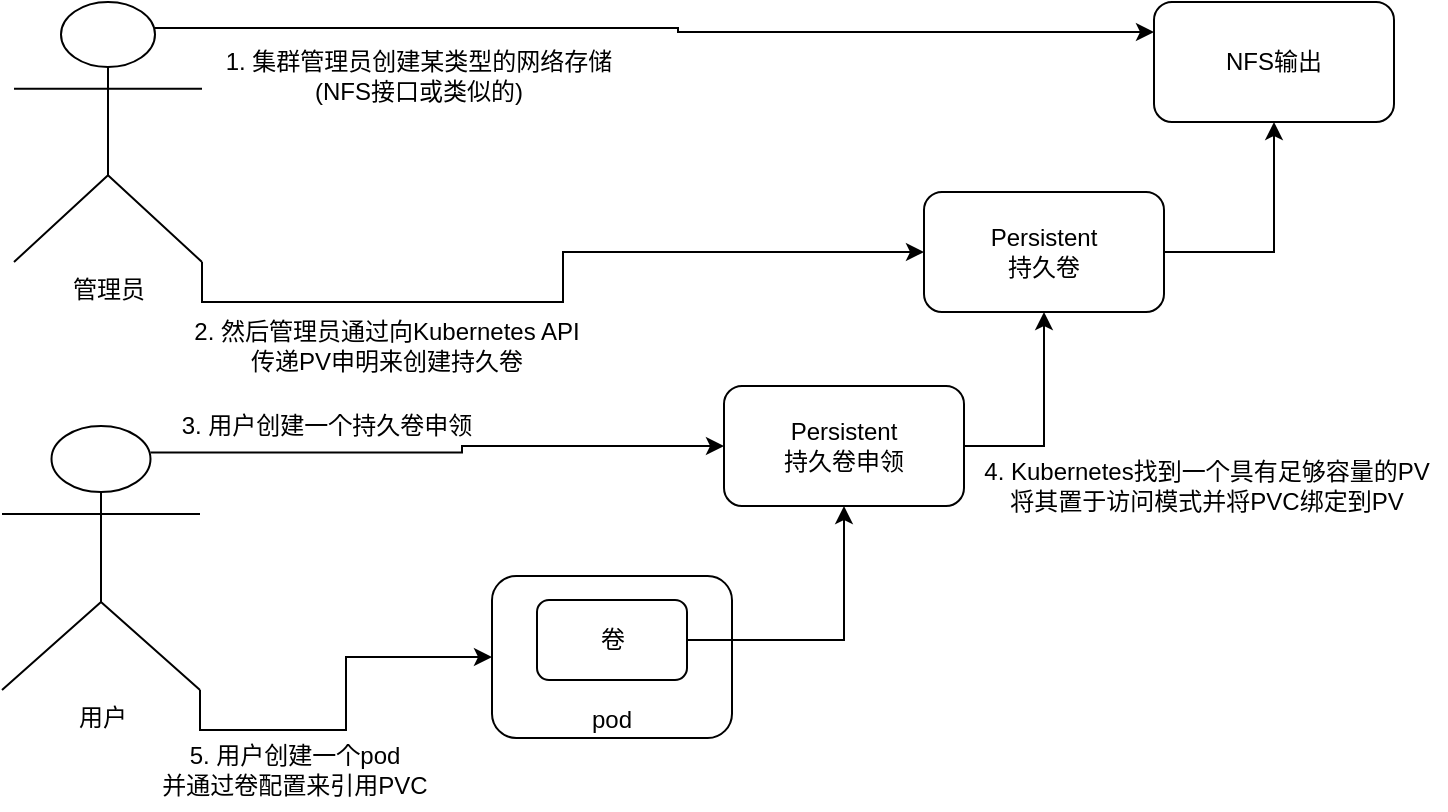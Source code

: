 <mxfile version="24.6.5" type="github">
  <diagram name="第 1 页" id="m7OkMbUoLvzkeNqbl6e3">
    <mxGraphModel dx="956" dy="577" grid="0" gridSize="10" guides="1" tooltips="1" connect="1" arrows="1" fold="1" page="0" pageScale="1" pageWidth="827" pageHeight="1169" math="0" shadow="0">
      <root>
        <mxCell id="0" />
        <mxCell id="1" parent="0" />
        <mxCell id="7kqusPWiwRHM51Hc31Ap-1" value="NFS输出" style="rounded=1;whiteSpace=wrap;html=1;" vertex="1" parent="1">
          <mxGeometry x="624" y="36" width="120" height="60" as="geometry" />
        </mxCell>
        <mxCell id="7kqusPWiwRHM51Hc31Ap-26" style="edgeStyle=orthogonalEdgeStyle;rounded=0;orthogonalLoop=1;jettySize=auto;html=1;entryX=0.5;entryY=1;entryDx=0;entryDy=0;exitX=1;exitY=0.5;exitDx=0;exitDy=0;" edge="1" parent="1" source="7kqusPWiwRHM51Hc31Ap-2" target="7kqusPWiwRHM51Hc31Ap-1">
          <mxGeometry relative="1" as="geometry" />
        </mxCell>
        <mxCell id="7kqusPWiwRHM51Hc31Ap-2" value="Persistent&lt;div&gt;持久卷&lt;/div&gt;" style="rounded=1;whiteSpace=wrap;html=1;" vertex="1" parent="1">
          <mxGeometry x="509" y="131" width="120" height="60" as="geometry" />
        </mxCell>
        <mxCell id="7kqusPWiwRHM51Hc31Ap-22" style="edgeStyle=orthogonalEdgeStyle;rounded=0;orthogonalLoop=1;jettySize=auto;html=1;entryX=0.5;entryY=1;entryDx=0;entryDy=0;exitX=1;exitY=0.5;exitDx=0;exitDy=0;" edge="1" parent="1" source="7kqusPWiwRHM51Hc31Ap-3" target="7kqusPWiwRHM51Hc31Ap-2">
          <mxGeometry relative="1" as="geometry">
            <mxPoint x="571.4" y="210.8" as="targetPoint" />
          </mxGeometry>
        </mxCell>
        <mxCell id="7kqusPWiwRHM51Hc31Ap-3" value="Persistent&lt;div&gt;持久卷申领&lt;/div&gt;" style="rounded=1;whiteSpace=wrap;html=1;" vertex="1" parent="1">
          <mxGeometry x="409" y="228" width="120" height="60" as="geometry" />
        </mxCell>
        <mxCell id="7kqusPWiwRHM51Hc31Ap-4" value="pod" style="rounded=1;whiteSpace=wrap;html=1;verticalAlign=bottom;" vertex="1" parent="1">
          <mxGeometry x="293" y="323" width="120" height="81" as="geometry" />
        </mxCell>
        <mxCell id="7kqusPWiwRHM51Hc31Ap-25" style="edgeStyle=orthogonalEdgeStyle;rounded=0;orthogonalLoop=1;jettySize=auto;html=1;entryX=0.5;entryY=1;entryDx=0;entryDy=0;" edge="1" parent="1" source="7kqusPWiwRHM51Hc31Ap-5" target="7kqusPWiwRHM51Hc31Ap-3">
          <mxGeometry relative="1" as="geometry" />
        </mxCell>
        <mxCell id="7kqusPWiwRHM51Hc31Ap-5" value="卷" style="rounded=1;whiteSpace=wrap;html=1;" vertex="1" parent="1">
          <mxGeometry x="315.5" y="335" width="75" height="40" as="geometry" />
        </mxCell>
        <mxCell id="7kqusPWiwRHM51Hc31Ap-15" style="edgeStyle=orthogonalEdgeStyle;rounded=0;orthogonalLoop=1;jettySize=auto;html=1;exitX=0.75;exitY=0.1;exitDx=0;exitDy=0;exitPerimeter=0;entryX=0;entryY=0.25;entryDx=0;entryDy=0;" edge="1" parent="1" source="7kqusPWiwRHM51Hc31Ap-6" target="7kqusPWiwRHM51Hc31Ap-1">
          <mxGeometry relative="1" as="geometry" />
        </mxCell>
        <mxCell id="7kqusPWiwRHM51Hc31Ap-17" style="edgeStyle=orthogonalEdgeStyle;rounded=0;orthogonalLoop=1;jettySize=auto;html=1;exitX=1;exitY=1;exitDx=0;exitDy=0;exitPerimeter=0;entryX=0;entryY=0.5;entryDx=0;entryDy=0;" edge="1" parent="1" source="7kqusPWiwRHM51Hc31Ap-6" target="7kqusPWiwRHM51Hc31Ap-2">
          <mxGeometry relative="1" as="geometry" />
        </mxCell>
        <mxCell id="7kqusPWiwRHM51Hc31Ap-6" value="管理员" style="shape=umlActor;verticalLabelPosition=bottom;verticalAlign=top;html=1;outlineConnect=0;" vertex="1" parent="1">
          <mxGeometry x="54" y="36" width="94" height="130" as="geometry" />
        </mxCell>
        <mxCell id="7kqusPWiwRHM51Hc31Ap-19" style="edgeStyle=orthogonalEdgeStyle;rounded=0;orthogonalLoop=1;jettySize=auto;html=1;exitX=0.75;exitY=0.1;exitDx=0;exitDy=0;exitPerimeter=0;entryX=0;entryY=0.5;entryDx=0;entryDy=0;" edge="1" parent="1" source="7kqusPWiwRHM51Hc31Ap-12" target="7kqusPWiwRHM51Hc31Ap-3">
          <mxGeometry relative="1" as="geometry" />
        </mxCell>
        <mxCell id="7kqusPWiwRHM51Hc31Ap-23" style="edgeStyle=orthogonalEdgeStyle;rounded=0;orthogonalLoop=1;jettySize=auto;html=1;exitX=1;exitY=1;exitDx=0;exitDy=0;exitPerimeter=0;" edge="1" parent="1" source="7kqusPWiwRHM51Hc31Ap-12" target="7kqusPWiwRHM51Hc31Ap-4">
          <mxGeometry relative="1" as="geometry" />
        </mxCell>
        <mxCell id="7kqusPWiwRHM51Hc31Ap-12" value="用户" style="shape=umlActor;verticalLabelPosition=bottom;verticalAlign=top;html=1;outlineConnect=0;" vertex="1" parent="1">
          <mxGeometry x="48" y="248" width="99" height="132" as="geometry" />
        </mxCell>
        <mxCell id="7kqusPWiwRHM51Hc31Ap-16" value="1. 集群管理员创建某类型的网络存储&lt;div&gt;(NFS接口或类似的)&lt;/div&gt;" style="text;html=1;align=center;verticalAlign=middle;resizable=0;points=[];autosize=1;strokeColor=none;fillColor=none;" vertex="1" parent="1">
          <mxGeometry x="150" y="52" width="211" height="41" as="geometry" />
        </mxCell>
        <mxCell id="7kqusPWiwRHM51Hc31Ap-18" value="2. 然后管理员通过向Kubernetes API&lt;div&gt;传递PV申明来创建持久卷&lt;/div&gt;" style="text;html=1;align=center;verticalAlign=middle;resizable=0;points=[];autosize=1;strokeColor=none;fillColor=none;" vertex="1" parent="1">
          <mxGeometry x="134" y="187" width="211" height="41" as="geometry" />
        </mxCell>
        <mxCell id="7kqusPWiwRHM51Hc31Ap-20" value="3. 用户创建一个持久卷申领" style="text;html=1;align=center;verticalAlign=middle;resizable=0;points=[];autosize=1;strokeColor=none;fillColor=none;" vertex="1" parent="1">
          <mxGeometry x="128" y="235" width="163" height="26" as="geometry" />
        </mxCell>
        <mxCell id="7kqusPWiwRHM51Hc31Ap-21" value="4. Kubernetes找到一个具有足够容量的PV&lt;div&gt;将其置于访问模式&lt;span style=&quot;background-color: initial;&quot;&gt;并将PVC绑定到PV&lt;/span&gt;&lt;/div&gt;" style="text;html=1;align=center;verticalAlign=middle;resizable=0;points=[];autosize=1;strokeColor=none;fillColor=none;" vertex="1" parent="1">
          <mxGeometry x="529" y="257" width="241" height="41" as="geometry" />
        </mxCell>
        <mxCell id="7kqusPWiwRHM51Hc31Ap-24" value="5. 用户创建一个pod&lt;div&gt;并通过卷配置来引用PVC&lt;/div&gt;" style="text;html=1;align=center;verticalAlign=middle;resizable=0;points=[];autosize=1;strokeColor=none;fillColor=none;" vertex="1" parent="1">
          <mxGeometry x="118" y="399" width="151" height="41" as="geometry" />
        </mxCell>
      </root>
    </mxGraphModel>
  </diagram>
</mxfile>
